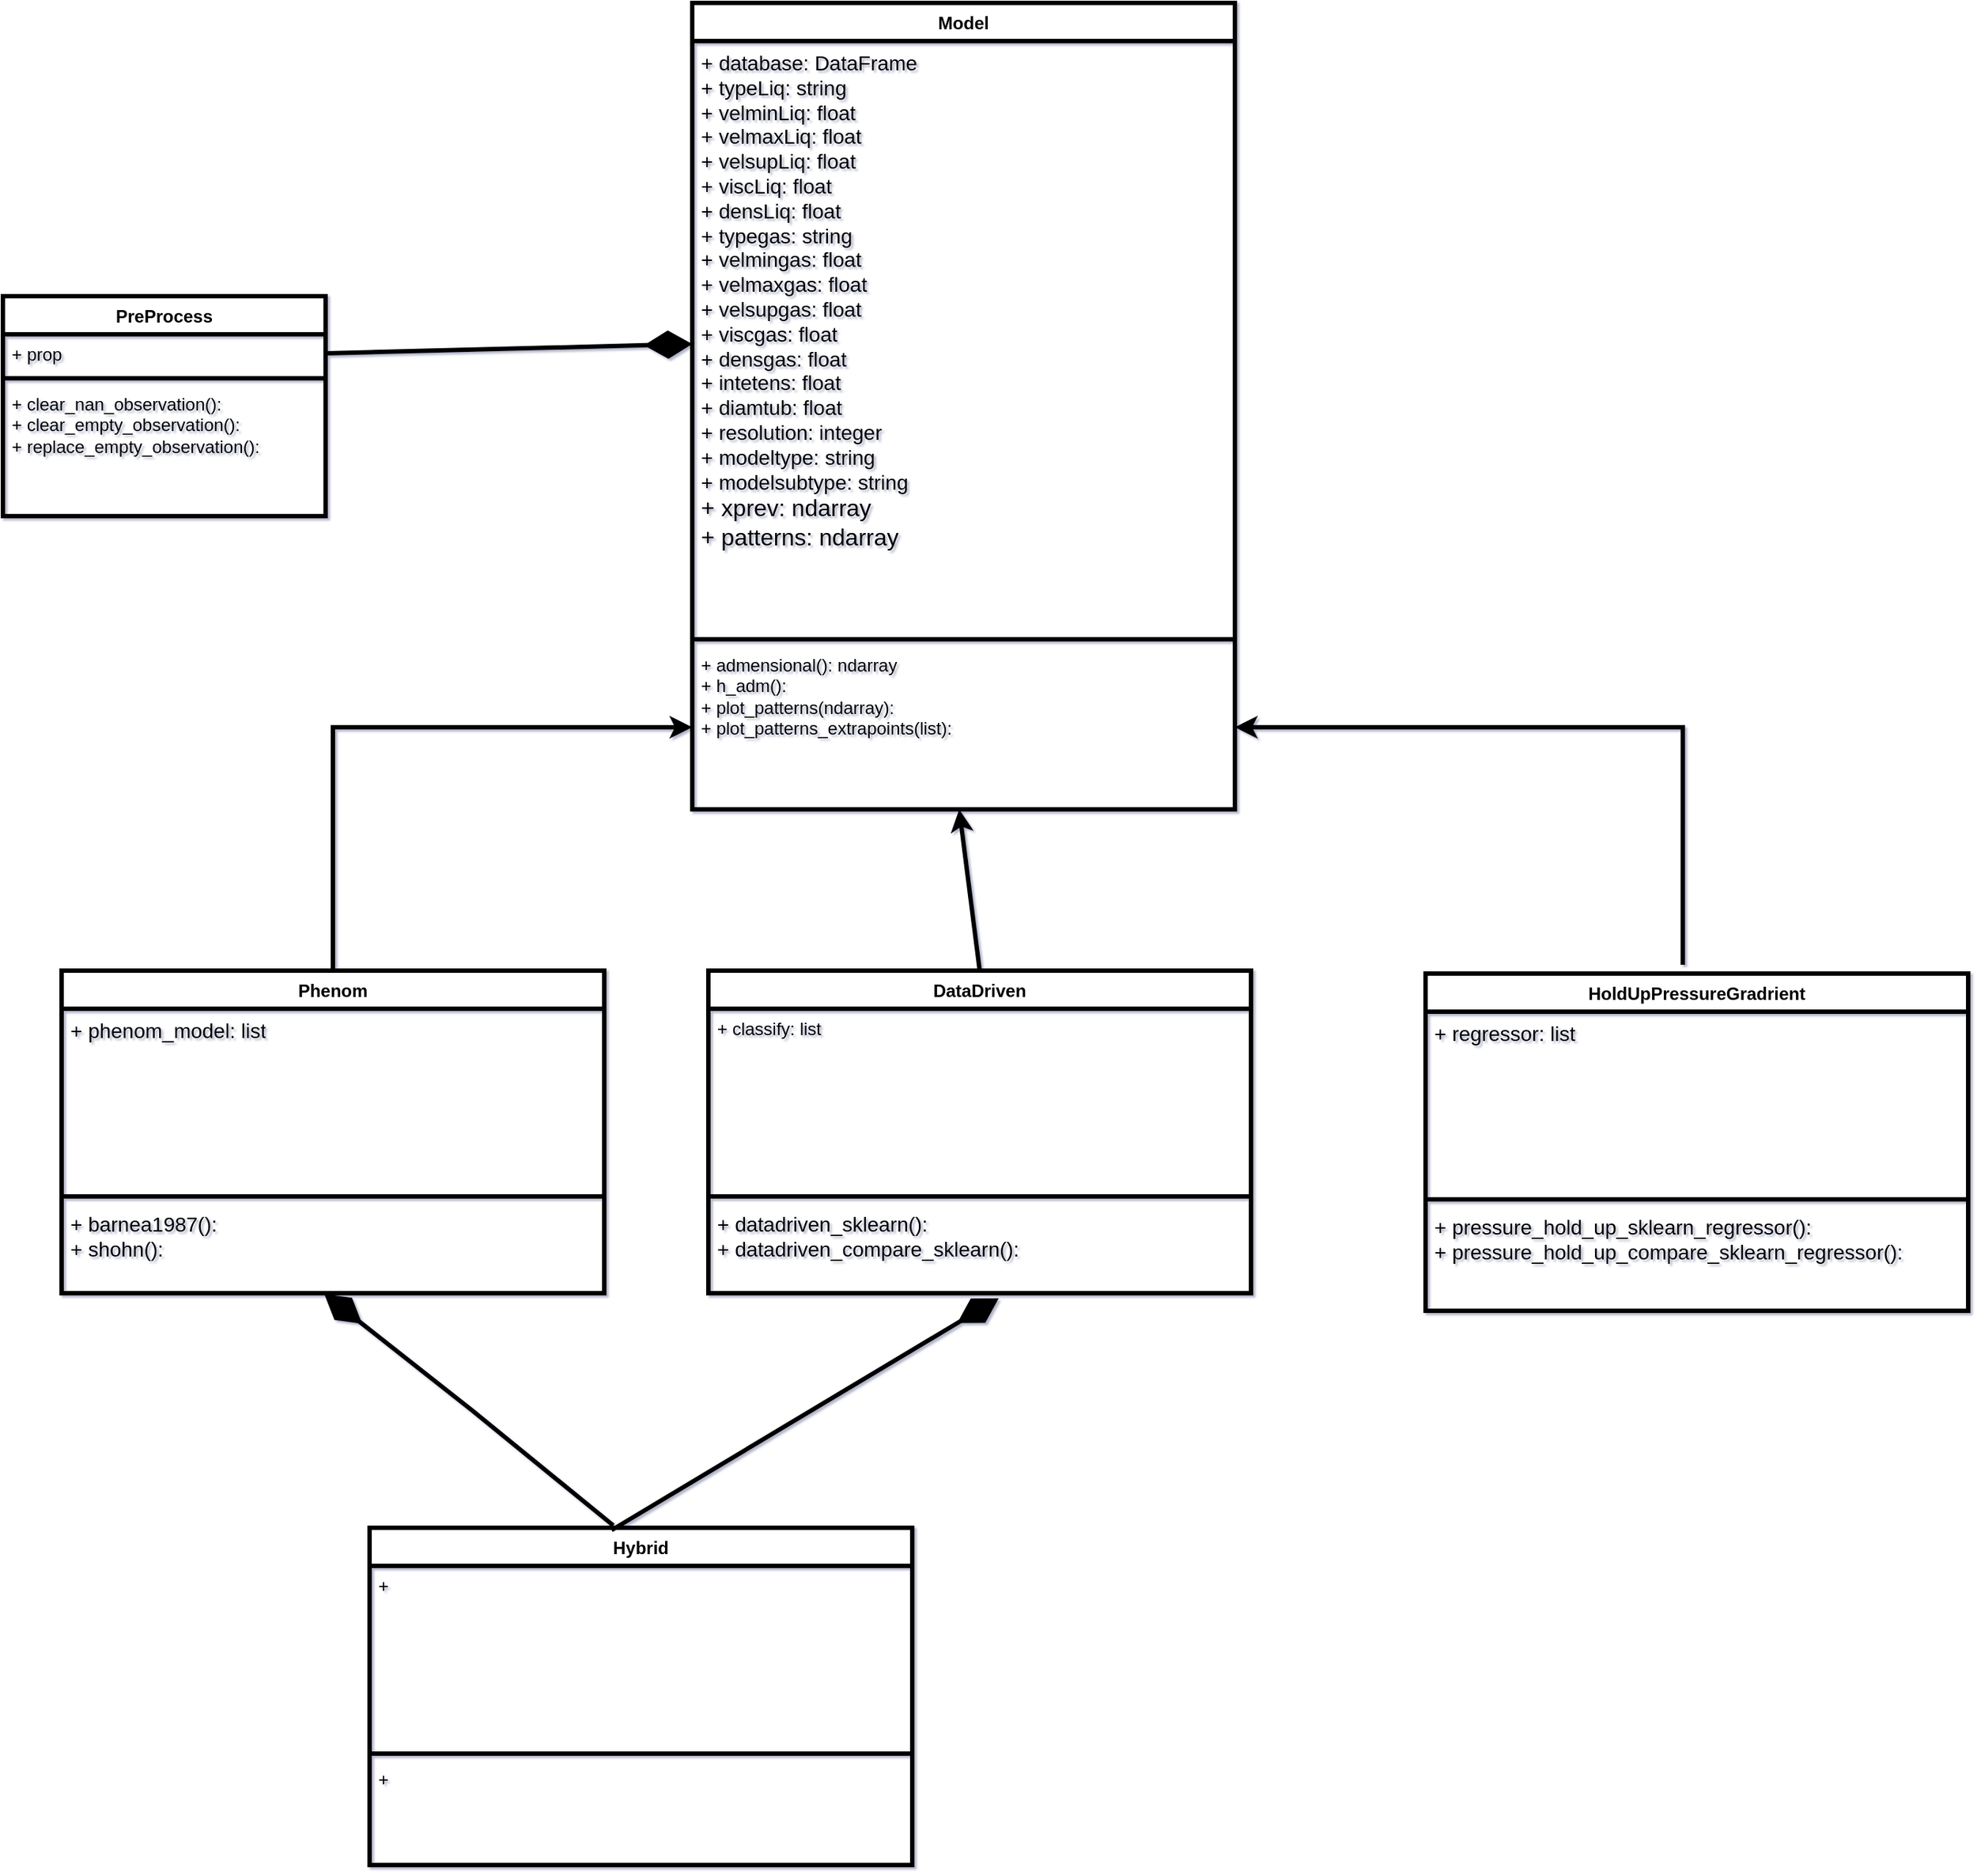 <mxfile version="21.6.8" type="device">
  <diagram name="Página-1" id="W69IMhSUqB-XBkyIDA2W">
    <mxGraphModel dx="1668" dy="859" grid="1" gridSize="10" guides="1" tooltips="1" connect="1" arrows="1" fold="1" page="1" pageScale="1" pageWidth="3300" pageHeight="4681" background="none" math="0" shadow="1">
      <root>
        <mxCell id="0" />
        <mxCell id="1" parent="0" />
        <mxCell id="8lU06dpuhTWTIma9q2Tz-6" value="Model&lt;br&gt;" style="swimlane;fontStyle=1;align=center;verticalAlign=top;childLayout=stackLayout;horizontal=1;startSize=26;horizontalStack=0;resizeParent=1;resizeParentMax=0;resizeLast=0;collapsible=1;marginBottom=0;whiteSpace=wrap;html=1;strokeWidth=3;" parent="1" vertex="1">
          <mxGeometry x="1430" y="60" width="370" height="550" as="geometry" />
        </mxCell>
        <mxCell id="8lU06dpuhTWTIma9q2Tz-7" value="&lt;font style=&quot;font-size: 14px;&quot;&gt;+ database: DataFrame&lt;br&gt;+ typeLiq: string&lt;br&gt;+ velminLiq: float&lt;br style=&quot;border-color: var(--border-color);&quot;&gt;+ velmaxLiq: float&lt;br&gt;+ velsupLiq: float&lt;br style=&quot;border-color: var(--border-color);&quot;&gt;+ viscLiq: float&lt;br&gt;+ densLiq: float&lt;br&gt;+ typegas: string&lt;br&gt;+ velmingas: float&lt;br style=&quot;border-color: var(--border-color);&quot;&gt;+ velmaxgas: float&lt;br&gt;+ velsupgas: float&lt;br&gt;+ viscgas: float&lt;span style=&quot;border-color: var(--border-color); color: rgb(51, 51, 51);&quot;&gt;&lt;br&gt;&lt;/span&gt;+ densgas: float&lt;br&gt;+ intetens: float&lt;br&gt;+ diamtub: float&lt;br&gt;+ resolution: integer&lt;br&gt;+ modeltype: string&lt;br&gt;+ modelsubtype: string&lt;br&gt;&lt;/font&gt;&lt;span data-lucid-content=&quot;{&amp;quot;t&amp;quot;:&amp;quot;+ DataBaseFlowPattern:type = Dict\n+ TypeLiq:type = String\n+ TypeGas:type = String\n+ VelMinLiq:type = Float\n+ VelMaxLiq:type = Float\n+ VelMinGas:type = Float\n+ VelMaxGas:type = Float\n+ ViscLiq:type = Float\n+ DensLiq:type = Float\n+ ViscGas:type = Float\n+ DensGas:type = Float\n+ IntTen:type = Float\n+ DiamTub:type = Float\n+ PhenomModel:type = String\n+ DrivenModel:type = String\n+ HybridModel:type = String\n+ Mesh:type = Integer\n+ Points:type = List&amp;quot;,&amp;quot;m&amp;quot;:[{&amp;quot;s&amp;quot;:0,&amp;quot;n&amp;quot;:&amp;quot;c&amp;quot;,&amp;quot;v&amp;quot;:&amp;quot;#333333ff&amp;quot;,&amp;quot;e&amp;quot;:427},{&amp;quot;s&amp;quot;:427,&amp;quot;n&amp;quot;:&amp;quot;c&amp;quot;,&amp;quot;v&amp;quot;:&amp;quot;#e81313ff&amp;quot;,&amp;quot;e&amp;quot;:445},{&amp;quot;s&amp;quot;:427,&amp;quot;n&amp;quot;:&amp;quot;fc&amp;quot;,&amp;quot;v&amp;quot;:&amp;quot;Bold&amp;quot;,&amp;quot;e&amp;quot;:445},{&amp;quot;s&amp;quot;:427,&amp;quot;n&amp;quot;:&amp;quot;b&amp;quot;,&amp;quot;v&amp;quot;:true,&amp;quot;e&amp;quot;:445},{&amp;quot;s&amp;quot;:427,&amp;quot;n&amp;quot;:&amp;quot;fid&amp;quot;,&amp;quot;v&amp;quot;:5,&amp;quot;e&amp;quot;:445}]}&quot; data-lucid-type=&quot;application/vnd.lucid.text&quot;&gt;&lt;font size=&quot;3&quot;&gt;&lt;font style=&quot;&quot;&gt;+ xprev: ndarray&lt;br&gt;+ patterns&lt;/font&gt;: ndarray&lt;/font&gt;&lt;br&gt;&lt;/span&gt;" style="text;strokeColor=none;fillColor=none;align=left;verticalAlign=top;spacingLeft=4;spacingRight=4;overflow=hidden;rotatable=0;points=[[0,0.5],[1,0.5]];portConstraint=eastwest;whiteSpace=wrap;html=1;strokeWidth=3;" parent="8lU06dpuhTWTIma9q2Tz-6" vertex="1">
          <mxGeometry y="26" width="370" height="404" as="geometry" />
        </mxCell>
        <mxCell id="8lU06dpuhTWTIma9q2Tz-8" value="" style="line;strokeWidth=3;fillColor=none;align=left;verticalAlign=middle;spacingTop=-1;spacingLeft=3;spacingRight=3;rotatable=0;labelPosition=right;points=[];portConstraint=eastwest;strokeColor=inherit;" parent="8lU06dpuhTWTIma9q2Tz-6" vertex="1">
          <mxGeometry y="430" width="370" height="8" as="geometry" />
        </mxCell>
        <mxCell id="8lU06dpuhTWTIma9q2Tz-9" value="+ admensional(): ndarray&lt;br&gt;+ h_adm():&lt;br&gt;+ plot_patterns(ndarray):&amp;nbsp;&lt;br&gt;+ plot_patterns_extrapoints(list):" style="text;strokeColor=none;fillColor=none;align=left;verticalAlign=top;spacingLeft=4;spacingRight=4;overflow=hidden;rotatable=0;points=[[0,0.5],[1,0.5]];portConstraint=eastwest;whiteSpace=wrap;html=1;strokeWidth=3;" parent="8lU06dpuhTWTIma9q2Tz-6" vertex="1">
          <mxGeometry y="438" width="370" height="112" as="geometry" />
        </mxCell>
        <mxCell id="n5A1FLaFWHqckZeXO9hP-1" value="Phenom" style="swimlane;fontStyle=1;align=center;verticalAlign=top;childLayout=stackLayout;horizontal=1;startSize=26;horizontalStack=0;resizeParent=1;resizeParentMax=0;resizeLast=0;collapsible=1;marginBottom=0;whiteSpace=wrap;html=1;strokeWidth=3;" parent="1" vertex="1">
          <mxGeometry x="1000" y="720" width="370" height="220" as="geometry" />
        </mxCell>
        <mxCell id="n5A1FLaFWHqckZeXO9hP-2" value="&lt;span data-lucid-content=&quot;{&amp;quot;t&amp;quot;:&amp;quot;+ DataBaseFlowPattern:type = Dict\n+ TypeLiq:type = String\n+ TypeGas:type = String\n+ VelMinLiq:type = Float\n+ VelMaxLiq:type = Float\n+ VelMinGas:type = Float\n+ VelMaxGas:type = Float\n+ ViscLiq:type = Float\n+ DensLiq:type = Float\n+ ViscGas:type = Float\n+ DensGas:type = Float\n+ IntTen:type = Float\n+ DiamTub:type = Float\n+ PhenomModel:type = String\n+ DrivenModel:type = String\n+ HybridModel:type = String\n+ Mesh:type = Integer\n+ Points:type = List&amp;quot;,&amp;quot;m&amp;quot;:[{&amp;quot;s&amp;quot;:0,&amp;quot;n&amp;quot;:&amp;quot;c&amp;quot;,&amp;quot;v&amp;quot;:&amp;quot;#333333ff&amp;quot;,&amp;quot;e&amp;quot;:427},{&amp;quot;s&amp;quot;:427,&amp;quot;n&amp;quot;:&amp;quot;c&amp;quot;,&amp;quot;v&amp;quot;:&amp;quot;#e81313ff&amp;quot;,&amp;quot;e&amp;quot;:445},{&amp;quot;s&amp;quot;:427,&amp;quot;n&amp;quot;:&amp;quot;fc&amp;quot;,&amp;quot;v&amp;quot;:&amp;quot;Bold&amp;quot;,&amp;quot;e&amp;quot;:445},{&amp;quot;s&amp;quot;:427,&amp;quot;n&amp;quot;:&amp;quot;b&amp;quot;,&amp;quot;v&amp;quot;:true,&amp;quot;e&amp;quot;:445},{&amp;quot;s&amp;quot;:427,&amp;quot;n&amp;quot;:&amp;quot;fid&amp;quot;,&amp;quot;v&amp;quot;:5,&amp;quot;e&amp;quot;:445}]}&quot; data-lucid-type=&quot;application/vnd.lucid.text&quot;&gt;&lt;span style=&quot;font-size: 14px;&quot;&gt;+ phenom_model: list&lt;/span&gt;&lt;br&gt;&lt;/span&gt;" style="text;strokeColor=none;fillColor=none;align=left;verticalAlign=top;spacingLeft=4;spacingRight=4;overflow=hidden;rotatable=0;points=[[0,0.5],[1,0.5]];portConstraint=eastwest;whiteSpace=wrap;html=1;strokeWidth=3;" parent="n5A1FLaFWHqckZeXO9hP-1" vertex="1">
          <mxGeometry y="26" width="370" height="124" as="geometry" />
        </mxCell>
        <mxCell id="n5A1FLaFWHqckZeXO9hP-3" value="" style="line;strokeWidth=3;fillColor=none;align=left;verticalAlign=middle;spacingTop=-1;spacingLeft=3;spacingRight=3;rotatable=0;labelPosition=right;points=[];portConstraint=eastwest;strokeColor=inherit;" parent="n5A1FLaFWHqckZeXO9hP-1" vertex="1">
          <mxGeometry y="150" width="370" height="8" as="geometry" />
        </mxCell>
        <mxCell id="n5A1FLaFWHqckZeXO9hP-4" value="&lt;font style=&quot;font-size: 14px;&quot;&gt;+ barnea1987():&lt;br&gt;+ shohn():&lt;br&gt;&lt;/font&gt;" style="text;strokeColor=none;fillColor=none;align=left;verticalAlign=top;spacingLeft=4;spacingRight=4;overflow=hidden;rotatable=0;points=[[0,0.5],[1,0.5]];portConstraint=eastwest;whiteSpace=wrap;html=1;strokeWidth=3;" parent="n5A1FLaFWHqckZeXO9hP-1" vertex="1">
          <mxGeometry y="158" width="370" height="62" as="geometry" />
        </mxCell>
        <mxCell id="n5A1FLaFWHqckZeXO9hP-5" value="DataDriven" style="swimlane;fontStyle=1;align=center;verticalAlign=top;childLayout=stackLayout;horizontal=1;startSize=26;horizontalStack=0;resizeParent=1;resizeParentMax=0;resizeLast=0;collapsible=1;marginBottom=0;whiteSpace=wrap;html=1;strokeWidth=3;" parent="1" vertex="1">
          <mxGeometry x="1441" y="720" width="370" height="220" as="geometry" />
        </mxCell>
        <mxCell id="n5A1FLaFWHqckZeXO9hP-6" value="&lt;span data-lucid-content=&quot;{&amp;quot;t&amp;quot;:&amp;quot;+ DataBaseFlowPattern:type = Dict\n+ TypeLiq:type = String\n+ TypeGas:type = String\n+ VelMinLiq:type = Float\n+ VelMaxLiq:type = Float\n+ VelMinGas:type = Float\n+ VelMaxGas:type = Float\n+ ViscLiq:type = Float\n+ DensLiq:type = Float\n+ ViscGas:type = Float\n+ DensGas:type = Float\n+ IntTen:type = Float\n+ DiamTub:type = Float\n+ PhenomModel:type = String\n+ DrivenModel:type = String\n+ HybridModel:type = String\n+ Mesh:type = Integer\n+ Points:type = List&amp;quot;,&amp;quot;m&amp;quot;:[{&amp;quot;s&amp;quot;:0,&amp;quot;n&amp;quot;:&amp;quot;c&amp;quot;,&amp;quot;v&amp;quot;:&amp;quot;#333333ff&amp;quot;,&amp;quot;e&amp;quot;:427},{&amp;quot;s&amp;quot;:427,&amp;quot;n&amp;quot;:&amp;quot;c&amp;quot;,&amp;quot;v&amp;quot;:&amp;quot;#e81313ff&amp;quot;,&amp;quot;e&amp;quot;:445},{&amp;quot;s&amp;quot;:427,&amp;quot;n&amp;quot;:&amp;quot;fc&amp;quot;,&amp;quot;v&amp;quot;:&amp;quot;Bold&amp;quot;,&amp;quot;e&amp;quot;:445},{&amp;quot;s&amp;quot;:427,&amp;quot;n&amp;quot;:&amp;quot;b&amp;quot;,&amp;quot;v&amp;quot;:true,&amp;quot;e&amp;quot;:445},{&amp;quot;s&amp;quot;:427,&amp;quot;n&amp;quot;:&amp;quot;fid&amp;quot;,&amp;quot;v&amp;quot;:5,&amp;quot;e&amp;quot;:445}]}&quot; data-lucid-type=&quot;application/vnd.lucid.text&quot;&gt;+ classify: list&lt;br&gt;&lt;/span&gt;" style="text;strokeColor=none;fillColor=none;align=left;verticalAlign=top;spacingLeft=4;spacingRight=4;overflow=hidden;rotatable=0;points=[[0,0.5],[1,0.5]];portConstraint=eastwest;whiteSpace=wrap;html=1;strokeWidth=3;" parent="n5A1FLaFWHqckZeXO9hP-5" vertex="1">
          <mxGeometry y="26" width="370" height="124" as="geometry" />
        </mxCell>
        <mxCell id="n5A1FLaFWHqckZeXO9hP-7" value="" style="line;strokeWidth=3;fillColor=none;align=left;verticalAlign=middle;spacingTop=-1;spacingLeft=3;spacingRight=3;rotatable=0;labelPosition=right;points=[];portConstraint=eastwest;strokeColor=inherit;" parent="n5A1FLaFWHqckZeXO9hP-5" vertex="1">
          <mxGeometry y="150" width="370" height="8" as="geometry" />
        </mxCell>
        <mxCell id="n5A1FLaFWHqckZeXO9hP-8" value="&lt;font style=&quot;font-size: 14px;&quot;&gt;+ datadriven_sklearn():&lt;br&gt;+ datadriven_compare_sklearn():&lt;br&gt;&lt;/font&gt;" style="text;strokeColor=none;fillColor=none;align=left;verticalAlign=top;spacingLeft=4;spacingRight=4;overflow=hidden;rotatable=0;points=[[0,0.5],[1,0.5]];portConstraint=eastwest;whiteSpace=wrap;html=1;strokeWidth=3;" parent="n5A1FLaFWHqckZeXO9hP-5" vertex="1">
          <mxGeometry y="158" width="370" height="62" as="geometry" />
        </mxCell>
        <mxCell id="n5A1FLaFWHqckZeXO9hP-9" value="Hybrid" style="swimlane;fontStyle=1;align=center;verticalAlign=top;childLayout=stackLayout;horizontal=1;startSize=26;horizontalStack=0;resizeParent=1;resizeParentMax=0;resizeLast=0;collapsible=1;marginBottom=0;whiteSpace=wrap;html=1;strokeWidth=3;" parent="1" vertex="1">
          <mxGeometry x="1210" y="1100" width="370" height="230" as="geometry" />
        </mxCell>
        <mxCell id="n5A1FLaFWHqckZeXO9hP-10" value="&lt;span data-lucid-content=&quot;{&amp;quot;t&amp;quot;:&amp;quot;+ DataBaseFlowPattern:type = Dict\n+ TypeLiq:type = String\n+ TypeGas:type = String\n+ VelMinLiq:type = Float\n+ VelMaxLiq:type = Float\n+ VelMinGas:type = Float\n+ VelMaxGas:type = Float\n+ ViscLiq:type = Float\n+ DensLiq:type = Float\n+ ViscGas:type = Float\n+ DensGas:type = Float\n+ IntTen:type = Float\n+ DiamTub:type = Float\n+ PhenomModel:type = String\n+ DrivenModel:type = String\n+ HybridModel:type = String\n+ Mesh:type = Integer\n+ Points:type = List&amp;quot;,&amp;quot;m&amp;quot;:[{&amp;quot;s&amp;quot;:0,&amp;quot;n&amp;quot;:&amp;quot;c&amp;quot;,&amp;quot;v&amp;quot;:&amp;quot;#333333ff&amp;quot;,&amp;quot;e&amp;quot;:427},{&amp;quot;s&amp;quot;:427,&amp;quot;n&amp;quot;:&amp;quot;c&amp;quot;,&amp;quot;v&amp;quot;:&amp;quot;#e81313ff&amp;quot;,&amp;quot;e&amp;quot;:445},{&amp;quot;s&amp;quot;:427,&amp;quot;n&amp;quot;:&amp;quot;fc&amp;quot;,&amp;quot;v&amp;quot;:&amp;quot;Bold&amp;quot;,&amp;quot;e&amp;quot;:445},{&amp;quot;s&amp;quot;:427,&amp;quot;n&amp;quot;:&amp;quot;b&amp;quot;,&amp;quot;v&amp;quot;:true,&amp;quot;e&amp;quot;:445},{&amp;quot;s&amp;quot;:427,&amp;quot;n&amp;quot;:&amp;quot;fid&amp;quot;,&amp;quot;v&amp;quot;:5,&amp;quot;e&amp;quot;:445}]}&quot; data-lucid-type=&quot;application/vnd.lucid.text&quot;&gt;+&amp;nbsp;&lt;br&gt;&lt;/span&gt;" style="text;strokeColor=none;fillColor=none;align=left;verticalAlign=top;spacingLeft=4;spacingRight=4;overflow=hidden;rotatable=0;points=[[0,0.5],[1,0.5]];portConstraint=eastwest;whiteSpace=wrap;html=1;strokeWidth=3;" parent="n5A1FLaFWHqckZeXO9hP-9" vertex="1">
          <mxGeometry y="26" width="370" height="124" as="geometry" />
        </mxCell>
        <mxCell id="n5A1FLaFWHqckZeXO9hP-11" value="" style="line;strokeWidth=3;fillColor=none;align=left;verticalAlign=middle;spacingTop=-1;spacingLeft=3;spacingRight=3;rotatable=0;labelPosition=right;points=[];portConstraint=eastwest;strokeColor=inherit;" parent="n5A1FLaFWHqckZeXO9hP-9" vertex="1">
          <mxGeometry y="150" width="370" height="8" as="geometry" />
        </mxCell>
        <mxCell id="n5A1FLaFWHqckZeXO9hP-12" value="+&amp;nbsp;" style="text;strokeColor=none;fillColor=none;align=left;verticalAlign=top;spacingLeft=4;spacingRight=4;overflow=hidden;rotatable=0;points=[[0,0.5],[1,0.5]];portConstraint=eastwest;whiteSpace=wrap;html=1;strokeWidth=3;" parent="n5A1FLaFWHqckZeXO9hP-9" vertex="1">
          <mxGeometry y="158" width="370" height="72" as="geometry" />
        </mxCell>
        <mxCell id="mXO4WOo0wM_Yo1mcIDiF-4" value="" style="endArrow=none;endFill=0;html=1;align=left;verticalAlign=top;rounded=0;startArrow=classic;startFill=1;strokeWidth=3;exitX=0;exitY=0.5;exitDx=0;exitDy=0;entryX=0.5;entryY=0;entryDx=0;entryDy=0;edgeStyle=orthogonalEdgeStyle;" parent="1" source="8lU06dpuhTWTIma9q2Tz-9" target="n5A1FLaFWHqckZeXO9hP-1" edge="1">
          <mxGeometry x="-1" relative="1" as="geometry">
            <mxPoint x="1570" y="430" as="sourcePoint" />
            <mxPoint x="1730" y="430" as="targetPoint" />
          </mxGeometry>
        </mxCell>
        <mxCell id="mXO4WOo0wM_Yo1mcIDiF-16" value="HoldUpPressureGradrient" style="swimlane;fontStyle=1;align=center;verticalAlign=top;childLayout=stackLayout;horizontal=1;startSize=26;horizontalStack=0;resizeParent=1;resizeParentMax=0;resizeLast=0;collapsible=1;marginBottom=0;whiteSpace=wrap;html=1;strokeWidth=3;" parent="1" vertex="1">
          <mxGeometry x="1930" y="722" width="370" height="230" as="geometry" />
        </mxCell>
        <mxCell id="mXO4WOo0wM_Yo1mcIDiF-17" value="&lt;font style=&quot;font-size: 14px;&quot;&gt;+ regressor: list&lt;br&gt;&lt;/font&gt;" style="text;strokeColor=none;fillColor=none;align=left;verticalAlign=top;spacingLeft=4;spacingRight=4;overflow=hidden;rotatable=0;points=[[0,0.5],[1,0.5]];portConstraint=eastwest;whiteSpace=wrap;html=1;strokeWidth=3;" parent="mXO4WOo0wM_Yo1mcIDiF-16" vertex="1">
          <mxGeometry y="26" width="370" height="124" as="geometry" />
        </mxCell>
        <mxCell id="mXO4WOo0wM_Yo1mcIDiF-18" value="" style="line;strokeWidth=3;fillColor=none;align=left;verticalAlign=middle;spacingTop=-1;spacingLeft=3;spacingRight=3;rotatable=0;labelPosition=right;points=[];portConstraint=eastwest;strokeColor=inherit;" parent="mXO4WOo0wM_Yo1mcIDiF-16" vertex="1">
          <mxGeometry y="150" width="370" height="8" as="geometry" />
        </mxCell>
        <mxCell id="mXO4WOo0wM_Yo1mcIDiF-19" value="&lt;font style=&quot;font-size: 14px;&quot;&gt;+ pressure_hold_up_sklearn_regressor():&lt;br&gt;+ pressure_hold_up_compare_sklearn_regressor():&lt;br&gt;&lt;br&gt;&lt;/font&gt;" style="text;strokeColor=none;fillColor=none;align=left;verticalAlign=top;spacingLeft=4;spacingRight=4;overflow=hidden;rotatable=0;points=[[0,0.5],[1,0.5]];portConstraint=eastwest;whiteSpace=wrap;html=1;strokeWidth=3;" parent="mXO4WOo0wM_Yo1mcIDiF-16" vertex="1">
          <mxGeometry y="158" width="370" height="72" as="geometry" />
        </mxCell>
        <mxCell id="9kSgPkSdNATEiacZAvZI-3" value="" style="endArrow=classic;endFill=1;html=1;align=left;verticalAlign=top;rounded=0;exitX=0.5;exitY=0;exitDx=0;exitDy=0;entryX=0.492;entryY=1;entryDx=0;entryDy=0;entryPerimeter=0;strokeWidth=3;" parent="1" source="n5A1FLaFWHqckZeXO9hP-5" target="8lU06dpuhTWTIma9q2Tz-9" edge="1">
          <mxGeometry x="-1" relative="1" as="geometry">
            <mxPoint x="1520" y="670" as="sourcePoint" />
            <mxPoint x="1690" y="670" as="targetPoint" />
          </mxGeometry>
        </mxCell>
        <mxCell id="9kSgPkSdNATEiacZAvZI-12" value="" style="endArrow=classic;endFill=1;html=1;align=left;verticalAlign=top;rounded=0;exitX=0.474;exitY=-0.026;exitDx=0;exitDy=0;exitPerimeter=0;entryX=1;entryY=0.5;entryDx=0;entryDy=0;strokeWidth=3;edgeStyle=orthogonalEdgeStyle;" parent="1" source="mXO4WOo0wM_Yo1mcIDiF-16" target="8lU06dpuhTWTIma9q2Tz-9" edge="1">
          <mxGeometry x="-1" relative="1" as="geometry">
            <mxPoint x="1970" y="500" as="sourcePoint" />
            <mxPoint x="2130" y="500" as="targetPoint" />
          </mxGeometry>
        </mxCell>
        <mxCell id="LxVra2p3i0z32SDpcp4i-1" value="PreProcess" style="swimlane;fontStyle=1;align=center;verticalAlign=top;childLayout=stackLayout;horizontal=1;startSize=26;horizontalStack=0;resizeParent=1;resizeParentMax=0;resizeLast=0;collapsible=1;marginBottom=0;whiteSpace=wrap;html=1;strokeWidth=3;" parent="1" vertex="1">
          <mxGeometry x="960" y="260" width="220" height="150" as="geometry" />
        </mxCell>
        <mxCell id="LxVra2p3i0z32SDpcp4i-2" value="+ prop" style="text;strokeColor=none;fillColor=none;align=left;verticalAlign=top;spacingLeft=4;spacingRight=4;overflow=hidden;rotatable=0;points=[[0,0.5],[1,0.5]];portConstraint=eastwest;whiteSpace=wrap;html=1;" parent="LxVra2p3i0z32SDpcp4i-1" vertex="1">
          <mxGeometry y="26" width="220" height="26" as="geometry" />
        </mxCell>
        <mxCell id="LxVra2p3i0z32SDpcp4i-3" value="" style="line;strokeWidth=3;fillColor=none;align=left;verticalAlign=middle;spacingTop=-1;spacingLeft=3;spacingRight=3;rotatable=0;labelPosition=right;points=[];portConstraint=eastwest;strokeColor=inherit;" parent="LxVra2p3i0z32SDpcp4i-1" vertex="1">
          <mxGeometry y="52" width="220" height="8" as="geometry" />
        </mxCell>
        <mxCell id="LxVra2p3i0z32SDpcp4i-4" value="+ clear_nan_observation():&lt;br&gt;+ clear_empty_observation():&amp;nbsp;&lt;br&gt;+ replace_empty_observation():&amp;nbsp;" style="text;strokeColor=none;fillColor=none;align=left;verticalAlign=top;spacingLeft=4;spacingRight=4;overflow=hidden;rotatable=0;points=[[0,0.5],[1,0.5]];portConstraint=eastwest;whiteSpace=wrap;html=1;" parent="LxVra2p3i0z32SDpcp4i-1" vertex="1">
          <mxGeometry y="60" width="220" height="90" as="geometry" />
        </mxCell>
        <mxCell id="LxVra2p3i0z32SDpcp4i-5" value="" style="endArrow=diamondThin;endFill=1;endSize=24;html=1;rounded=0;exitX=1;exitY=0.5;exitDx=0;exitDy=0;strokeWidth=3;" parent="1" source="LxVra2p3i0z32SDpcp4i-2" target="8lU06dpuhTWTIma9q2Tz-7" edge="1">
          <mxGeometry width="160" relative="1" as="geometry">
            <mxPoint x="1190" y="310" as="sourcePoint" />
            <mxPoint x="1350" y="310" as="targetPoint" />
          </mxGeometry>
        </mxCell>
        <mxCell id="LxVra2p3i0z32SDpcp4i-6" value="" style="endArrow=diamondThin;endFill=1;endSize=24;html=1;rounded=0;entryX=0.484;entryY=1.008;entryDx=0;entryDy=0;entryPerimeter=0;exitX=0.449;exitY=-0.007;exitDx=0;exitDy=0;exitPerimeter=0;strokeWidth=3;" parent="1" source="n5A1FLaFWHqckZeXO9hP-9" target="n5A1FLaFWHqckZeXO9hP-4" edge="1">
          <mxGeometry width="160" relative="1" as="geometry">
            <mxPoint x="1400" y="1090" as="sourcePoint" />
            <mxPoint x="1180" y="1050" as="targetPoint" />
            <Array as="points">
              <mxPoint x="1280" y="1020" />
            </Array>
          </mxGeometry>
        </mxCell>
        <mxCell id="LxVra2p3i0z32SDpcp4i-8" value="" style="endArrow=diamondThin;endFill=1;endSize=24;html=1;rounded=0;entryX=0.535;entryY=1.056;entryDx=0;entryDy=0;entryPerimeter=0;exitX=0.446;exitY=0.007;exitDx=0;exitDy=0;exitPerimeter=0;strokeWidth=3;" parent="1" source="n5A1FLaFWHqckZeXO9hP-9" target="n5A1FLaFWHqckZeXO9hP-8" edge="1">
          <mxGeometry width="160" relative="1" as="geometry">
            <mxPoint x="1240" y="920" as="sourcePoint" />
            <mxPoint x="1400" y="920" as="targetPoint" />
          </mxGeometry>
        </mxCell>
      </root>
    </mxGraphModel>
  </diagram>
</mxfile>
